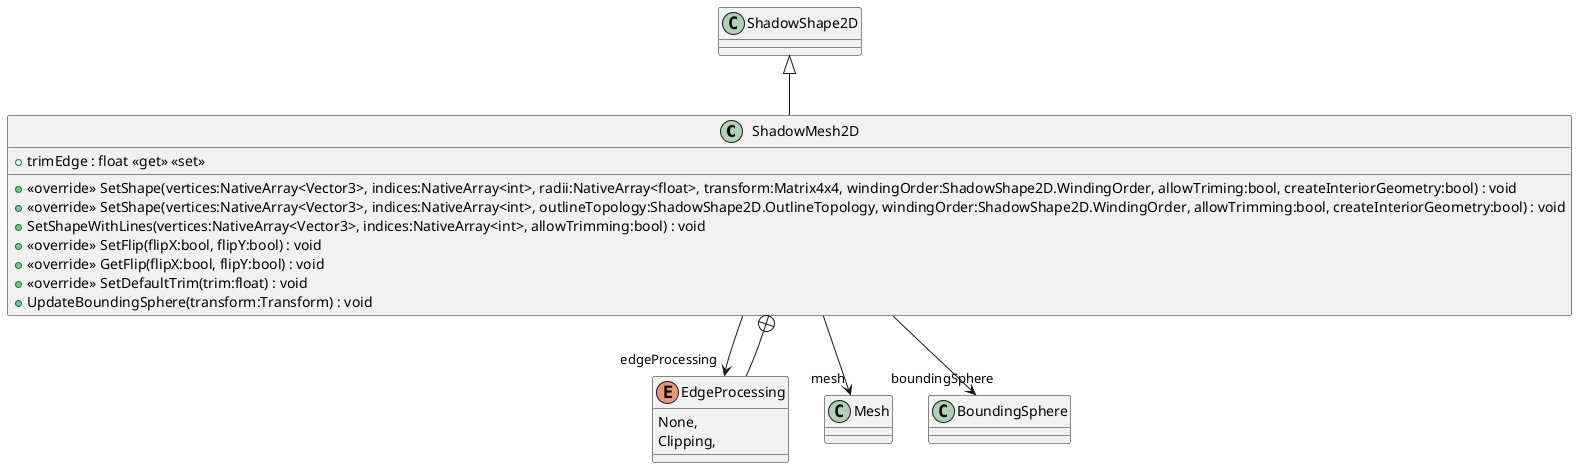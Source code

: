 @startuml
class ShadowMesh2D {
    + trimEdge : float <<get>> <<set>>
    + <<override>> SetShape(vertices:NativeArray<Vector3>, indices:NativeArray<int>, radii:NativeArray<float>, transform:Matrix4x4, windingOrder:ShadowShape2D.WindingOrder, allowTriming:bool, createInteriorGeometry:bool) : void
    + <<override>> SetShape(vertices:NativeArray<Vector3>, indices:NativeArray<int>, outlineTopology:ShadowShape2D.OutlineTopology, windingOrder:ShadowShape2D.WindingOrder, allowTrimming:bool, createInteriorGeometry:bool) : void
    + SetShapeWithLines(vertices:NativeArray<Vector3>, indices:NativeArray<int>, allowTrimming:bool) : void
    + <<override>> SetFlip(flipX:bool, flipY:bool) : void
    + <<override>> GetFlip(flipX:bool, flipY:bool) : void
    + <<override>> SetDefaultTrim(trim:float) : void
    + UpdateBoundingSphere(transform:Transform) : void
}
enum EdgeProcessing {
    None,
    Clipping,
}
ShadowShape2D <|-- ShadowMesh2D
ShadowMesh2D --> "mesh" Mesh
ShadowMesh2D --> "boundingSphere" BoundingSphere
ShadowMesh2D --> "edgeProcessing" EdgeProcessing
ShadowMesh2D +-- EdgeProcessing
@enduml
